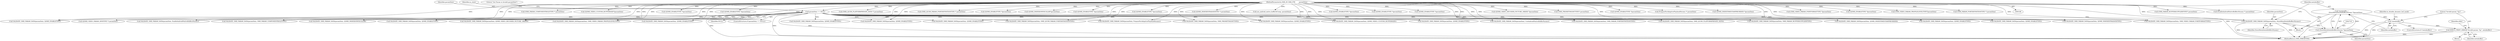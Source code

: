 digraph "0_Android_560ccdb509a7b86186fac0fce1b25bd9a3e6a6e8_2@pointer" {
"1002713" [label="(Call,*metabuffer =\n                 (StoreMetaDataInBuffersParams *)paramData)"];
"1002715" [label="(Call,(StoreMetaDataInBuffersParams *)paramData)"];
"1002709" [label="(Call,VALIDATE_OMX_PARAM_DATA(paramData, StoreMetaDataInBuffersParams))"];
"1000135" [label="(Call,paramData == NULL)"];
"1000111" [label="(MethodParameterIn,OMX_IN OMX_PTR        paramData)"];
"1002719" [label="(Call,!metabuffer)"];
"1002722" [label="(Call,DEBUG_PRINT_ERROR(\"Invalid param: %p\", metabuffer))"];
"1002710" [label="(Identifier,paramData)"];
"1002721" [label="(Block,)"];
"1002095" [label="(Call,(OMX_PARAM_BUFFERSUPPLIERTYPE*) paramData)"];
"1002591" [label="(Call,(EnableAndroidNativeBuffersParams *) paramData)"];
"1002255" [label="(Call,VALIDATE_OMX_PARAM_DATA(paramData, QOMX_ENABLETYPE))"];
"1000134" [label="(ControlStructure,if (paramData == NULL))"];
"1002270" [label="(Call,VALIDATE_OMX_PARAM_DATA(paramData, QOMX_ENABLETYPE))"];
"1001634" [label="(Call,(OMX_PARAM_COMPONENTROLETYPE *) paramData)"];
"1002711" [label="(Identifier,StoreMetaDataInBuffersParams)"];
"1003007" [label="(Call,(QOMX_VIDEO_CUSTOM_BUFFERSIZE*)paramData)"];
"1001501" [label="(Call,VALIDATE_OMX_PARAM_DATA(paramData, OMX_QCOM_PARAM_PORTDEFINITIONTYPE))"];
"1002345" [label="(Call,VALIDATE_OMX_PARAM_DATA(paramData, QOMX_ENABLETYPE))"];
"1002723" [label="(Literal,\"Invalid param: %p\")"];
"1002300" [label="(Call,VALIDATE_OMX_PARAM_DATA(paramData, QOMX_ENABLETYPE))"];
"1002369" [label="(Call,(QOMX_ENABLETYPE *)paramData)"];
"1002619" [label="(Call,VALIDATE_OMX_PARAM_DATA(paramData, UseAndroidNativeBufferParams))"];
"1002315" [label="(Call,VALIDATE_OMX_PARAM_DATA(paramData, QOMX_ENABLETYPE))"];
"1002264" [label="(Call,(QOMX_ENABLETYPE *)paramData)"];
"1002394" [label="(Call,(QOMX_VIDEO_PARAM_DIVXTYPE *) paramData)"];
"1002408" [label="(Call,(OMX_QCOM_PLATFORMPRIVATE_EXTN *) paramData)"];
"1002724" [label="(Identifier,metabuffer)"];
"1000137" [label="(Identifier,NULL)"];
"1000135" [label="(Call,paramData == NULL)"];
"1002585" [label="(Call,VALIDATE_OMX_PARAM_DATA(paramData, EnableAndroidNativeBuffersParams))"];
"1001628" [label="(Call,VALIDATE_OMX_PARAM_DATA(paramData, OMX_PARAM_COMPONENTROLETYPE))"];
"1002830" [label="(Call,VALIDATE_OMX_PARAM_DATA(paramData, QOMX_INDEXDOWNSCALAR))"];
"1001507" [label="(Call,(OMX_QCOM_PARAM_PORTDEFINITIONTYPE *) paramData)"];
"1002354" [label="(Call,(QOMX_ENABLETYPE *)paramData)"];
"1002836" [label="(Call,(QOMX_INDEXDOWNSCALAR*)paramData)"];
"1000136" [label="(Identifier,paramData)"];
"1002708" [label="(Block,)"];
"1002309" [label="(Call,(QOMX_ENABLETYPE *)paramData)"];
"1002718" [label="(ControlStructure,if (!metabuffer))"];
"1002726" [label="(Identifier,eRet)"];
"1002360" [label="(Call,VALIDATE_OMX_PARAM_DATA(paramData, QOMX_ENABLETYPE))"];
"1002730" [label="(Identifier,m_disable_dynamic_buf_mode)"];
"1002722" [label="(Call,DEBUG_PRINT_ERROR(\"Invalid param: %p\", metabuffer))"];
"1002717" [label="(Identifier,paramData)"];
"1002713" [label="(Call,*metabuffer =\n                 (StoreMetaDataInBuffersParams *)paramData)"];
"1002714" [label="(Identifier,metabuffer)"];
"1002159" [label="(Call,VALIDATE_OMX_PARAM_DATA(paramData, QOMX_VIDEO_DECODER_PICTURE_ORDER))"];
"1002384" [label="(Call,(QOMX_ENABLETYPE *)paramData)"];
"1002680" [label="(Call,VALIDATE_OMX_PARAM_DATA(paramData, OMX_VIDEO_PARAM_PROFILELEVELTYPE))"];
"1002285" [label="(Call,VALIDATE_OMX_PARAM_DATA(paramData, QOMX_ENABLETYPE))"];
"1002544" [label="(Call,(QOMX_INDEXEXTRADATATYPE *) paramData)"];
"1003102" [label="(MethodReturn,OMX_ERRORTYPE)"];
"1002330" [label="(Call,VALIDATE_OMX_PARAM_DATA(paramData, QOMX_ENABLETYPE))"];
"1002624" [label="(Call,use_android_native_buffer(hComp, paramData))"];
"1002918" [label="(Call,VALIDATE_OMX_PARAM_DATA(paramData, PrepareForAdaptivePlaybackParams))"];
"1002040" [label="(Call,VALIDATE_OMX_PARAM_DATA(paramData, OMX_PRIORITYMGMTTYPE))"];
"1002999" [label="(Call,VALIDATE_OMX_PARAM_DATA(paramData, QOMX_VIDEO_CUSTOM_BUFFERSIZE))"];
"1002249" [label="(Call,(QOMX_ENABLETYPE *)paramData)"];
"1002339" [label="(Call,(QOMX_ENABLETYPE *)paramData)"];
"1002324" [label="(Call,(QOMX_ENABLETYPE *)paramData)"];
"1000177" [label="(Call,VALIDATE_OMX_PARAM_DATA(paramData, OMX_PARAM_PORTDEFINITIONTYPE))"];
"1002400" [label="(Call,VALIDATE_OMX_PARAM_DATA(paramData, OMX_QCOM_PLATFORMPRIVATE_EXTN))"];
"1000111" [label="(MethodParameterIn,OMX_IN OMX_PTR        paramData)"];
"1002089" [label="(Call,VALIDATE_OMX_PARAM_DATA(paramData, OMX_PARAM_BUFFERSUPPLIERTYPE))"];
"1002630" [label="(Call,VALIDATE_OMX_PARAM_DATA(paramData, QOMX_INDEXTIMESTAMPREORDER))"];
"1002165" [label="(Call,(QOMX_VIDEO_DECODER_PICTURE_ORDER *)paramData)"];
"1002055" [label="(Call,(OMX_PRIORITYMGMTTYPE*) paramData)"];
"1000146" [label="(Identifier,m_state)"];
"1002720" [label="(Identifier,metabuffer)"];
"1002375" [label="(Call,VALIDATE_OMX_PARAM_DATA(paramData, QOMX_ENABLETYPE))"];
"1002294" [label="(Call,(QOMX_ENABLETYPE *)paramData)"];
"1002709" [label="(Call,VALIDATE_OMX_PARAM_DATA(paramData, StoreMetaDataInBuffersParams))"];
"1002926" [label="(Call,(PrepareForAdaptivePlaybackParams *) paramData)"];
"1002636" [label="(Call,(QOMX_INDEXTIMESTAMPREORDER *)paramData)"];
"1002240" [label="(Call,VALIDATE_OMX_PARAM_DATA(paramData, QOMX_ENABLETYPE))"];
"1002715" [label="(Call,(StoreMetaDataInBuffersParams *)paramData)"];
"1002538" [label="(Call,VALIDATE_OMX_PARAM_DATA(paramData, QOMX_INDEXEXTRADATATYPE))"];
"1001336" [label="(Call,(OMX_VIDEO_PARAM_PORTFORMATTYPE *)paramData)"];
"1002279" [label="(Call,(QOMX_ENABLETYPE *)paramData)"];
"1002686" [label="(Call,(OMX_VIDEO_PARAM_PROFILELEVELTYPE*)paramData)"];
"1000183" [label="(Call,(OMX_PARAM_PORTDEFINITIONTYPE *) paramData)"];
"1001330" [label="(Call,VALIDATE_OMX_PARAM_DATA(paramData, OMX_VIDEO_PARAM_PORTFORMATTYPE))"];
"1000140" [label="(Literal,\"Get Param in Invalid paramData\")"];
"1002719" [label="(Call,!metabuffer)"];
"1002713" -> "1002708"  [label="AST: "];
"1002713" -> "1002715"  [label="CFG: "];
"1002714" -> "1002713"  [label="AST: "];
"1002715" -> "1002713"  [label="AST: "];
"1002720" -> "1002713"  [label="CFG: "];
"1002713" -> "1003102"  [label="DDG: "];
"1002715" -> "1002713"  [label="DDG: "];
"1002713" -> "1002719"  [label="DDG: "];
"1002715" -> "1002717"  [label="CFG: "];
"1002716" -> "1002715"  [label="AST: "];
"1002717" -> "1002715"  [label="AST: "];
"1002715" -> "1003102"  [label="DDG: "];
"1002709" -> "1002715"  [label="DDG: "];
"1000111" -> "1002715"  [label="DDG: "];
"1002709" -> "1002708"  [label="AST: "];
"1002709" -> "1002711"  [label="CFG: "];
"1002710" -> "1002709"  [label="AST: "];
"1002711" -> "1002709"  [label="AST: "];
"1002714" -> "1002709"  [label="CFG: "];
"1002709" -> "1003102"  [label="DDG: "];
"1002709" -> "1003102"  [label="DDG: "];
"1000135" -> "1002709"  [label="DDG: "];
"1000111" -> "1002709"  [label="DDG: "];
"1000135" -> "1000134"  [label="AST: "];
"1000135" -> "1000137"  [label="CFG: "];
"1000136" -> "1000135"  [label="AST: "];
"1000137" -> "1000135"  [label="AST: "];
"1000140" -> "1000135"  [label="CFG: "];
"1000146" -> "1000135"  [label="CFG: "];
"1000135" -> "1003102"  [label="DDG: "];
"1000135" -> "1003102"  [label="DDG: "];
"1000135" -> "1003102"  [label="DDG: "];
"1000111" -> "1000135"  [label="DDG: "];
"1000135" -> "1000177"  [label="DDG: "];
"1000135" -> "1001330"  [label="DDG: "];
"1000135" -> "1001501"  [label="DDG: "];
"1000135" -> "1001628"  [label="DDG: "];
"1000135" -> "1002040"  [label="DDG: "];
"1000135" -> "1002089"  [label="DDG: "];
"1000135" -> "1002159"  [label="DDG: "];
"1000135" -> "1002240"  [label="DDG: "];
"1000135" -> "1002255"  [label="DDG: "];
"1000135" -> "1002270"  [label="DDG: "];
"1000135" -> "1002285"  [label="DDG: "];
"1000135" -> "1002300"  [label="DDG: "];
"1000135" -> "1002315"  [label="DDG: "];
"1000135" -> "1002330"  [label="DDG: "];
"1000135" -> "1002345"  [label="DDG: "];
"1000135" -> "1002360"  [label="DDG: "];
"1000135" -> "1002375"  [label="DDG: "];
"1000135" -> "1002394"  [label="DDG: "];
"1000135" -> "1002400"  [label="DDG: "];
"1000135" -> "1002538"  [label="DDG: "];
"1000135" -> "1002585"  [label="DDG: "];
"1000135" -> "1002619"  [label="DDG: "];
"1000135" -> "1002630"  [label="DDG: "];
"1000135" -> "1002680"  [label="DDG: "];
"1000135" -> "1002830"  [label="DDG: "];
"1000135" -> "1002918"  [label="DDG: "];
"1000135" -> "1002999"  [label="DDG: "];
"1000111" -> "1000108"  [label="AST: "];
"1000111" -> "1003102"  [label="DDG: "];
"1000111" -> "1000177"  [label="DDG: "];
"1000111" -> "1000183"  [label="DDG: "];
"1000111" -> "1001330"  [label="DDG: "];
"1000111" -> "1001336"  [label="DDG: "];
"1000111" -> "1001501"  [label="DDG: "];
"1000111" -> "1001507"  [label="DDG: "];
"1000111" -> "1001628"  [label="DDG: "];
"1000111" -> "1001634"  [label="DDG: "];
"1000111" -> "1002040"  [label="DDG: "];
"1000111" -> "1002055"  [label="DDG: "];
"1000111" -> "1002089"  [label="DDG: "];
"1000111" -> "1002095"  [label="DDG: "];
"1000111" -> "1002159"  [label="DDG: "];
"1000111" -> "1002165"  [label="DDG: "];
"1000111" -> "1002240"  [label="DDG: "];
"1000111" -> "1002249"  [label="DDG: "];
"1000111" -> "1002255"  [label="DDG: "];
"1000111" -> "1002264"  [label="DDG: "];
"1000111" -> "1002270"  [label="DDG: "];
"1000111" -> "1002279"  [label="DDG: "];
"1000111" -> "1002285"  [label="DDG: "];
"1000111" -> "1002294"  [label="DDG: "];
"1000111" -> "1002300"  [label="DDG: "];
"1000111" -> "1002309"  [label="DDG: "];
"1000111" -> "1002315"  [label="DDG: "];
"1000111" -> "1002324"  [label="DDG: "];
"1000111" -> "1002330"  [label="DDG: "];
"1000111" -> "1002339"  [label="DDG: "];
"1000111" -> "1002345"  [label="DDG: "];
"1000111" -> "1002354"  [label="DDG: "];
"1000111" -> "1002360"  [label="DDG: "];
"1000111" -> "1002369"  [label="DDG: "];
"1000111" -> "1002375"  [label="DDG: "];
"1000111" -> "1002384"  [label="DDG: "];
"1000111" -> "1002394"  [label="DDG: "];
"1000111" -> "1002400"  [label="DDG: "];
"1000111" -> "1002408"  [label="DDG: "];
"1000111" -> "1002538"  [label="DDG: "];
"1000111" -> "1002544"  [label="DDG: "];
"1000111" -> "1002585"  [label="DDG: "];
"1000111" -> "1002591"  [label="DDG: "];
"1000111" -> "1002619"  [label="DDG: "];
"1000111" -> "1002624"  [label="DDG: "];
"1000111" -> "1002630"  [label="DDG: "];
"1000111" -> "1002636"  [label="DDG: "];
"1000111" -> "1002680"  [label="DDG: "];
"1000111" -> "1002686"  [label="DDG: "];
"1000111" -> "1002830"  [label="DDG: "];
"1000111" -> "1002836"  [label="DDG: "];
"1000111" -> "1002918"  [label="DDG: "];
"1000111" -> "1002926"  [label="DDG: "];
"1000111" -> "1002999"  [label="DDG: "];
"1000111" -> "1003007"  [label="DDG: "];
"1002719" -> "1002718"  [label="AST: "];
"1002719" -> "1002720"  [label="CFG: "];
"1002720" -> "1002719"  [label="AST: "];
"1002723" -> "1002719"  [label="CFG: "];
"1002730" -> "1002719"  [label="CFG: "];
"1002719" -> "1003102"  [label="DDG: "];
"1002719" -> "1003102"  [label="DDG: "];
"1002719" -> "1002722"  [label="DDG: "];
"1002722" -> "1002721"  [label="AST: "];
"1002722" -> "1002724"  [label="CFG: "];
"1002723" -> "1002722"  [label="AST: "];
"1002724" -> "1002722"  [label="AST: "];
"1002726" -> "1002722"  [label="CFG: "];
"1002722" -> "1003102"  [label="DDG: "];
"1002722" -> "1003102"  [label="DDG: "];
}

